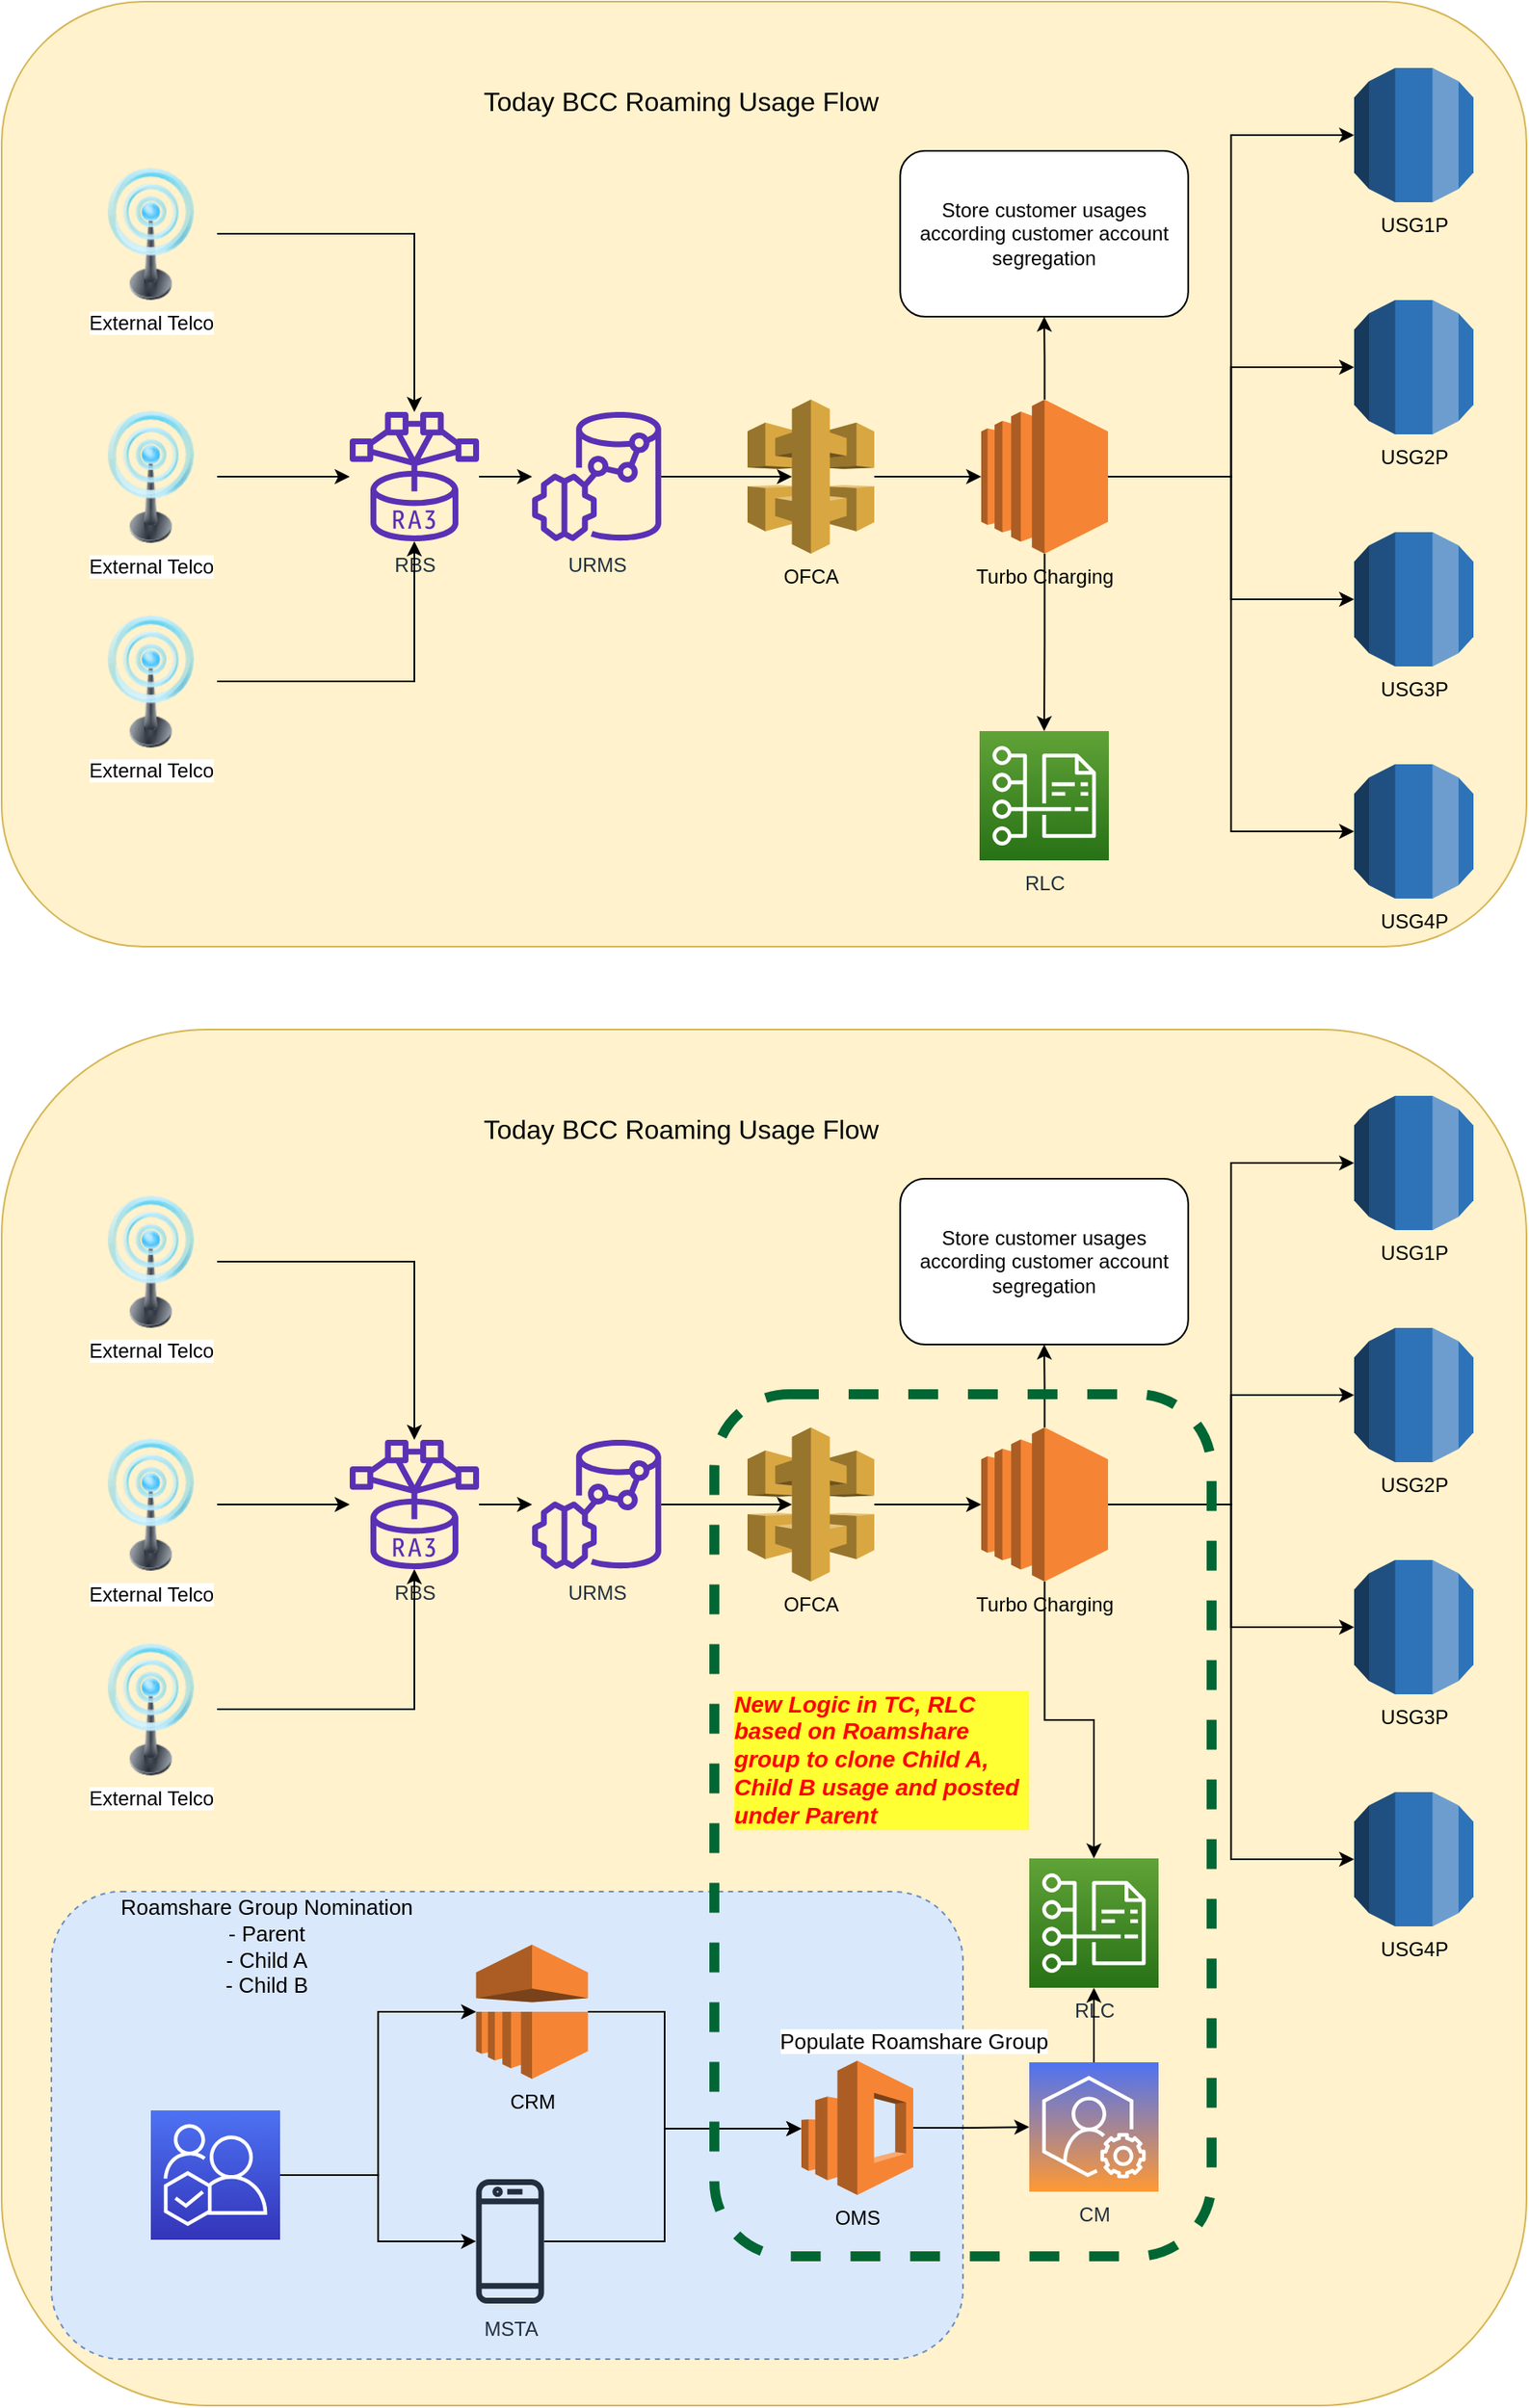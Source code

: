 <mxfile version="14.7.6" type="github">
  <diagram id="DFDUxGbwO7hl4DAkmBUZ" name="Page-1">
    <mxGraphModel dx="2125" dy="802" grid="1" gridSize="10" guides="1" tooltips="1" connect="1" arrows="1" fold="1" page="1" pageScale="1" pageWidth="850" pageHeight="1100" math="0" shadow="0">
      <root>
        <mxCell id="0" />
        <mxCell id="1" parent="0" />
        <mxCell id="1u0Bx8XpcxzSkVAnOa6Q-62" value="" style="rounded=1;whiteSpace=wrap;html=1;fillColor=#fff2cc;strokeColor=#d6b656;" vertex="1" parent="1">
          <mxGeometry x="-390" y="660" width="920" height="830" as="geometry" />
        </mxCell>
        <mxCell id="1u0Bx8XpcxzSkVAnOa6Q-63" value="USG1P" style="outlineConnect=0;dashed=0;verticalLabelPosition=bottom;verticalAlign=top;align=center;html=1;shape=mxgraph.aws3.rds;fillColor=#2E73B8;gradientColor=none;" vertex="1" parent="1">
          <mxGeometry x="426" y="700" width="72" height="81" as="geometry" />
        </mxCell>
        <mxCell id="1u0Bx8XpcxzSkVAnOa6Q-64" value="USG2P" style="outlineConnect=0;dashed=0;verticalLabelPosition=bottom;verticalAlign=top;align=center;html=1;shape=mxgraph.aws3.rds;fillColor=#2E73B8;gradientColor=none;" vertex="1" parent="1">
          <mxGeometry x="426" y="840" width="72" height="81" as="geometry" />
        </mxCell>
        <mxCell id="1u0Bx8XpcxzSkVAnOa6Q-65" value="USG3P" style="outlineConnect=0;dashed=0;verticalLabelPosition=bottom;verticalAlign=top;align=center;html=1;shape=mxgraph.aws3.rds;fillColor=#2E73B8;gradientColor=none;" vertex="1" parent="1">
          <mxGeometry x="426" y="980" width="72" height="81" as="geometry" />
        </mxCell>
        <mxCell id="1u0Bx8XpcxzSkVAnOa6Q-66" value="USG4P" style="outlineConnect=0;dashed=0;verticalLabelPosition=bottom;verticalAlign=top;align=center;html=1;shape=mxgraph.aws3.rds;fillColor=#2E73B8;gradientColor=none;" vertex="1" parent="1">
          <mxGeometry x="426" y="1120" width="72" height="81" as="geometry" />
        </mxCell>
        <mxCell id="1u0Bx8XpcxzSkVAnOa6Q-67" style="edgeStyle=orthogonalEdgeStyle;rounded=0;orthogonalLoop=1;jettySize=auto;html=1;entryX=0;entryY=0.5;entryDx=0;entryDy=0;entryPerimeter=0;" edge="1" parent="1" source="1u0Bx8XpcxzSkVAnOa6Q-72" target="1u0Bx8XpcxzSkVAnOa6Q-63">
          <mxGeometry x="-604" y="680" as="geometry" />
        </mxCell>
        <mxCell id="1u0Bx8XpcxzSkVAnOa6Q-68" style="edgeStyle=orthogonalEdgeStyle;rounded=0;orthogonalLoop=1;jettySize=auto;html=1;entryX=0;entryY=0.5;entryDx=0;entryDy=0;entryPerimeter=0;" edge="1" parent="1" source="1u0Bx8XpcxzSkVAnOa6Q-72" target="1u0Bx8XpcxzSkVAnOa6Q-64">
          <mxGeometry x="-604" y="680" as="geometry" />
        </mxCell>
        <mxCell id="1u0Bx8XpcxzSkVAnOa6Q-69" style="edgeStyle=orthogonalEdgeStyle;rounded=0;orthogonalLoop=1;jettySize=auto;html=1;entryX=0;entryY=0.5;entryDx=0;entryDy=0;entryPerimeter=0;" edge="1" parent="1" source="1u0Bx8XpcxzSkVAnOa6Q-72" target="1u0Bx8XpcxzSkVAnOa6Q-65">
          <mxGeometry x="-604" y="680" as="geometry" />
        </mxCell>
        <mxCell id="1u0Bx8XpcxzSkVAnOa6Q-70" style="edgeStyle=orthogonalEdgeStyle;rounded=0;orthogonalLoop=1;jettySize=auto;html=1;entryX=0;entryY=0.5;entryDx=0;entryDy=0;entryPerimeter=0;" edge="1" parent="1" source="1u0Bx8XpcxzSkVAnOa6Q-72" target="1u0Bx8XpcxzSkVAnOa6Q-66">
          <mxGeometry x="-604" y="680" as="geometry" />
        </mxCell>
        <mxCell id="1u0Bx8XpcxzSkVAnOa6Q-71" style="edgeStyle=orthogonalEdgeStyle;rounded=0;orthogonalLoop=1;jettySize=auto;html=1;entryX=0.5;entryY=1;entryDx=0;entryDy=0;" edge="1" parent="1" source="1u0Bx8XpcxzSkVAnOa6Q-72" target="1u0Bx8XpcxzSkVAnOa6Q-88">
          <mxGeometry relative="1" as="geometry" />
        </mxCell>
        <mxCell id="1u0Bx8XpcxzSkVAnOa6Q-72" value="Turbo Charging" style="outlineConnect=0;dashed=0;verticalLabelPosition=bottom;verticalAlign=top;align=center;html=1;shape=mxgraph.aws3.ec2;fillColor=#F58534;gradientColor=none;" vertex="1" parent="1">
          <mxGeometry x="201" y="900" width="76.5" height="93" as="geometry" />
        </mxCell>
        <mxCell id="1u0Bx8XpcxzSkVAnOa6Q-73" value="RLC" style="points=[[0,0,0],[0.25,0,0],[0.5,0,0],[0.75,0,0],[1,0,0],[0,1,0],[0.25,1,0],[0.5,1,0],[0.75,1,0],[1,1,0],[0,0.25,0],[0,0.5,0],[0,0.75,0],[1,0.25,0],[1,0.5,0],[1,0.75,0]];outlineConnect=0;fontColor=#232F3E;gradientColor=#60A337;gradientDirection=north;fillColor=#277116;strokeColor=#ffffff;dashed=0;verticalLabelPosition=bottom;verticalAlign=top;align=center;html=1;fontSize=12;fontStyle=0;aspect=fixed;shape=mxgraph.aws4.resourceIcon;resIcon=mxgraph.aws4.cost_and_usage_report;" vertex="1" parent="1">
          <mxGeometry x="230" y="1160" width="78" height="78" as="geometry" />
        </mxCell>
        <mxCell id="1u0Bx8XpcxzSkVAnOa6Q-74" style="edgeStyle=orthogonalEdgeStyle;rounded=0;orthogonalLoop=1;jettySize=auto;html=1;" edge="1" parent="1" source="1u0Bx8XpcxzSkVAnOa6Q-72" target="1u0Bx8XpcxzSkVAnOa6Q-73">
          <mxGeometry x="-604" y="680" as="geometry" />
        </mxCell>
        <mxCell id="1u0Bx8XpcxzSkVAnOa6Q-75" value="URMS" style="outlineConnect=0;fontColor=#232F3E;gradientColor=none;fillColor=#5A30B5;strokeColor=none;dashed=0;verticalLabelPosition=bottom;verticalAlign=top;align=center;html=1;fontSize=12;fontStyle=0;aspect=fixed;pointerEvents=1;shape=mxgraph.aws4.redshift_ml;" vertex="1" parent="1">
          <mxGeometry x="-70" y="907.5" width="78" height="78" as="geometry" />
        </mxCell>
        <mxCell id="1u0Bx8XpcxzSkVAnOa6Q-76" style="edgeStyle=orthogonalEdgeStyle;rounded=0;orthogonalLoop=1;jettySize=auto;html=1;" edge="1" parent="1" source="1u0Bx8XpcxzSkVAnOa6Q-77" target="1u0Bx8XpcxzSkVAnOa6Q-75">
          <mxGeometry x="-380" y="680" as="geometry" />
        </mxCell>
        <mxCell id="1u0Bx8XpcxzSkVAnOa6Q-77" value="RBS" style="outlineConnect=0;fontColor=#232F3E;gradientColor=none;fillColor=#5A30B5;strokeColor=none;dashed=0;verticalLabelPosition=bottom;verticalAlign=top;align=center;html=1;fontSize=12;fontStyle=0;aspect=fixed;pointerEvents=1;shape=mxgraph.aws4.redshift_ra3;" vertex="1" parent="1">
          <mxGeometry x="-180" y="907.5" width="78" height="78" as="geometry" />
        </mxCell>
        <mxCell id="1u0Bx8XpcxzSkVAnOa6Q-78" style="edgeStyle=orthogonalEdgeStyle;rounded=0;orthogonalLoop=1;jettySize=auto;html=1;" edge="1" parent="1" source="1u0Bx8XpcxzSkVAnOa6Q-79" target="1u0Bx8XpcxzSkVAnOa6Q-72">
          <mxGeometry x="-380" y="680" as="geometry" />
        </mxCell>
        <mxCell id="1u0Bx8XpcxzSkVAnOa6Q-79" value="OFCA" style="outlineConnect=0;dashed=0;verticalLabelPosition=bottom;verticalAlign=top;align=center;html=1;shape=mxgraph.aws3.api_gateway;fillColor=#D9A741;gradientColor=none;" vertex="1" parent="1">
          <mxGeometry x="60" y="900" width="76.5" height="93" as="geometry" />
        </mxCell>
        <mxCell id="1u0Bx8XpcxzSkVAnOa6Q-80" style="edgeStyle=orthogonalEdgeStyle;rounded=0;orthogonalLoop=1;jettySize=auto;html=1;entryX=0.35;entryY=0.5;entryDx=0;entryDy=0;entryPerimeter=0;" edge="1" parent="1" source="1u0Bx8XpcxzSkVAnOa6Q-75" target="1u0Bx8XpcxzSkVAnOa6Q-79">
          <mxGeometry x="-380" y="680" as="geometry">
            <mxPoint x="420" y="947" as="targetPoint" />
          </mxGeometry>
        </mxCell>
        <mxCell id="1u0Bx8XpcxzSkVAnOa6Q-81" style="edgeStyle=orthogonalEdgeStyle;rounded=0;orthogonalLoop=1;jettySize=auto;html=1;" edge="1" parent="1" source="1u0Bx8XpcxzSkVAnOa6Q-82" target="1u0Bx8XpcxzSkVAnOa6Q-77">
          <mxGeometry x="-380" y="680" as="geometry" />
        </mxCell>
        <mxCell id="1u0Bx8XpcxzSkVAnOa6Q-82" value="External Telco" style="image;html=1;image=img/lib/clip_art/telecommunication/Signal_tower_on_128x128.png" vertex="1" parent="1">
          <mxGeometry x="-340" y="760" width="80" height="80" as="geometry" />
        </mxCell>
        <mxCell id="1u0Bx8XpcxzSkVAnOa6Q-83" style="edgeStyle=orthogonalEdgeStyle;rounded=0;orthogonalLoop=1;jettySize=auto;html=1;" edge="1" parent="1" source="1u0Bx8XpcxzSkVAnOa6Q-84" target="1u0Bx8XpcxzSkVAnOa6Q-77">
          <mxGeometry x="-380" y="680" as="geometry" />
        </mxCell>
        <mxCell id="1u0Bx8XpcxzSkVAnOa6Q-84" value="External Telco" style="image;html=1;image=img/lib/clip_art/telecommunication/Signal_tower_on_128x128.png" vertex="1" parent="1">
          <mxGeometry x="-340" y="906.5" width="80" height="80" as="geometry" />
        </mxCell>
        <mxCell id="1u0Bx8XpcxzSkVAnOa6Q-85" style="edgeStyle=orthogonalEdgeStyle;rounded=0;orthogonalLoop=1;jettySize=auto;html=1;" edge="1" parent="1" source="1u0Bx8XpcxzSkVAnOa6Q-86" target="1u0Bx8XpcxzSkVAnOa6Q-77">
          <mxGeometry x="-380" y="680" as="geometry" />
        </mxCell>
        <mxCell id="1u0Bx8XpcxzSkVAnOa6Q-86" value="External Telco" style="image;html=1;image=img/lib/clip_art/telecommunication/Signal_tower_on_128x128.png" vertex="1" parent="1">
          <mxGeometry x="-340" y="1030" width="80" height="80" as="geometry" />
        </mxCell>
        <mxCell id="1u0Bx8XpcxzSkVAnOa6Q-87" value="&lt;font style=&quot;font-size: 16px&quot;&gt;Today BCC Roaming Usage Flow&lt;/font&gt;" style="text;html=1;strokeColor=none;fillColor=none;align=center;verticalAlign=middle;whiteSpace=wrap;rounded=0;" vertex="1" parent="1">
          <mxGeometry x="-120" y="720" width="280" as="geometry" />
        </mxCell>
        <mxCell id="1u0Bx8XpcxzSkVAnOa6Q-88" value="Store customer usages according customer account segregation" style="rounded=1;whiteSpace=wrap;html=1;" vertex="1" parent="1">
          <mxGeometry x="152.13" y="750" width="173.75" height="100" as="geometry" />
        </mxCell>
        <mxCell id="1u0Bx8XpcxzSkVAnOa6Q-89" value="" style="group" vertex="1" connectable="0" parent="1">
          <mxGeometry x="-390" y="40" width="920" height="570" as="geometry" />
        </mxCell>
        <mxCell id="1u0Bx8XpcxzSkVAnOa6Q-28" value="" style="rounded=1;whiteSpace=wrap;html=1;fillColor=#fff2cc;strokeColor=#d6b656;" vertex="1" parent="1u0Bx8XpcxzSkVAnOa6Q-89">
          <mxGeometry width="920" height="570" as="geometry" />
        </mxCell>
        <mxCell id="1u0Bx8XpcxzSkVAnOa6Q-1" value="USG1P" style="outlineConnect=0;dashed=0;verticalLabelPosition=bottom;verticalAlign=top;align=center;html=1;shape=mxgraph.aws3.rds;fillColor=#2E73B8;gradientColor=none;" vertex="1" parent="1u0Bx8XpcxzSkVAnOa6Q-89">
          <mxGeometry x="816" y="40" width="72" height="81" as="geometry" />
        </mxCell>
        <mxCell id="1u0Bx8XpcxzSkVAnOa6Q-2" value="USG2P" style="outlineConnect=0;dashed=0;verticalLabelPosition=bottom;verticalAlign=top;align=center;html=1;shape=mxgraph.aws3.rds;fillColor=#2E73B8;gradientColor=none;" vertex="1" parent="1u0Bx8XpcxzSkVAnOa6Q-89">
          <mxGeometry x="816" y="180" width="72" height="81" as="geometry" />
        </mxCell>
        <mxCell id="1u0Bx8XpcxzSkVAnOa6Q-3" value="USG3P" style="outlineConnect=0;dashed=0;verticalLabelPosition=bottom;verticalAlign=top;align=center;html=1;shape=mxgraph.aws3.rds;fillColor=#2E73B8;gradientColor=none;" vertex="1" parent="1u0Bx8XpcxzSkVAnOa6Q-89">
          <mxGeometry x="816" y="320" width="72" height="81" as="geometry" />
        </mxCell>
        <mxCell id="1u0Bx8XpcxzSkVAnOa6Q-4" value="USG4P" style="outlineConnect=0;dashed=0;verticalLabelPosition=bottom;verticalAlign=top;align=center;html=1;shape=mxgraph.aws3.rds;fillColor=#2E73B8;gradientColor=none;" vertex="1" parent="1u0Bx8XpcxzSkVAnOa6Q-89">
          <mxGeometry x="816" y="460" width="72" height="81" as="geometry" />
        </mxCell>
        <mxCell id="1u0Bx8XpcxzSkVAnOa6Q-6" style="edgeStyle=orthogonalEdgeStyle;rounded=0;orthogonalLoop=1;jettySize=auto;html=1;entryX=0;entryY=0.5;entryDx=0;entryDy=0;entryPerimeter=0;" edge="1" parent="1u0Bx8XpcxzSkVAnOa6Q-89" source="1u0Bx8XpcxzSkVAnOa6Q-5" target="1u0Bx8XpcxzSkVAnOa6Q-1">
          <mxGeometry x="-214" y="20" as="geometry" />
        </mxCell>
        <mxCell id="1u0Bx8XpcxzSkVAnOa6Q-7" style="edgeStyle=orthogonalEdgeStyle;rounded=0;orthogonalLoop=1;jettySize=auto;html=1;entryX=0;entryY=0.5;entryDx=0;entryDy=0;entryPerimeter=0;" edge="1" parent="1u0Bx8XpcxzSkVAnOa6Q-89" source="1u0Bx8XpcxzSkVAnOa6Q-5" target="1u0Bx8XpcxzSkVAnOa6Q-2">
          <mxGeometry x="-214" y="20" as="geometry" />
        </mxCell>
        <mxCell id="1u0Bx8XpcxzSkVAnOa6Q-8" style="edgeStyle=orthogonalEdgeStyle;rounded=0;orthogonalLoop=1;jettySize=auto;html=1;entryX=0;entryY=0.5;entryDx=0;entryDy=0;entryPerimeter=0;" edge="1" parent="1u0Bx8XpcxzSkVAnOa6Q-89" source="1u0Bx8XpcxzSkVAnOa6Q-5" target="1u0Bx8XpcxzSkVAnOa6Q-3">
          <mxGeometry x="-214" y="20" as="geometry" />
        </mxCell>
        <mxCell id="1u0Bx8XpcxzSkVAnOa6Q-9" style="edgeStyle=orthogonalEdgeStyle;rounded=0;orthogonalLoop=1;jettySize=auto;html=1;entryX=0;entryY=0.5;entryDx=0;entryDy=0;entryPerimeter=0;" edge="1" parent="1u0Bx8XpcxzSkVAnOa6Q-89" source="1u0Bx8XpcxzSkVAnOa6Q-5" target="1u0Bx8XpcxzSkVAnOa6Q-4">
          <mxGeometry x="-214" y="20" as="geometry" />
        </mxCell>
        <mxCell id="1u0Bx8XpcxzSkVAnOa6Q-5" value="Turbo Charging" style="outlineConnect=0;dashed=0;verticalLabelPosition=bottom;verticalAlign=top;align=center;html=1;shape=mxgraph.aws3.ec2;fillColor=#F58534;gradientColor=none;" vertex="1" parent="1u0Bx8XpcxzSkVAnOa6Q-89">
          <mxGeometry x="591" y="240" width="76.5" height="93" as="geometry" />
        </mxCell>
        <mxCell id="1u0Bx8XpcxzSkVAnOa6Q-10" value="RLC" style="points=[[0,0,0],[0.25,0,0],[0.5,0,0],[0.75,0,0],[1,0,0],[0,1,0],[0.25,1,0],[0.5,1,0],[0.75,1,0],[1,1,0],[0,0.25,0],[0,0.5,0],[0,0.75,0],[1,0.25,0],[1,0.5,0],[1,0.75,0]];outlineConnect=0;fontColor=#232F3E;gradientColor=#60A337;gradientDirection=north;fillColor=#277116;strokeColor=#ffffff;dashed=0;verticalLabelPosition=bottom;verticalAlign=top;align=center;html=1;fontSize=12;fontStyle=0;aspect=fixed;shape=mxgraph.aws4.resourceIcon;resIcon=mxgraph.aws4.cost_and_usage_report;" vertex="1" parent="1u0Bx8XpcxzSkVAnOa6Q-89">
          <mxGeometry x="590" y="440" width="78" height="78" as="geometry" />
        </mxCell>
        <mxCell id="1u0Bx8XpcxzSkVAnOa6Q-12" style="edgeStyle=orthogonalEdgeStyle;rounded=0;orthogonalLoop=1;jettySize=auto;html=1;" edge="1" parent="1u0Bx8XpcxzSkVAnOa6Q-89" source="1u0Bx8XpcxzSkVAnOa6Q-5" target="1u0Bx8XpcxzSkVAnOa6Q-10">
          <mxGeometry x="-214" y="20" as="geometry" />
        </mxCell>
        <mxCell id="1u0Bx8XpcxzSkVAnOa6Q-13" value="URMS" style="outlineConnect=0;fontColor=#232F3E;gradientColor=none;fillColor=#5A30B5;strokeColor=none;dashed=0;verticalLabelPosition=bottom;verticalAlign=top;align=center;html=1;fontSize=12;fontStyle=0;aspect=fixed;pointerEvents=1;shape=mxgraph.aws4.redshift_ml;" vertex="1" parent="1u0Bx8XpcxzSkVAnOa6Q-89">
          <mxGeometry x="320" y="247.5" width="78" height="78" as="geometry" />
        </mxCell>
        <mxCell id="1u0Bx8XpcxzSkVAnOa6Q-16" style="edgeStyle=orthogonalEdgeStyle;rounded=0;orthogonalLoop=1;jettySize=auto;html=1;" edge="1" parent="1u0Bx8XpcxzSkVAnOa6Q-89" source="1u0Bx8XpcxzSkVAnOa6Q-15" target="1u0Bx8XpcxzSkVAnOa6Q-13">
          <mxGeometry x="10" y="20" as="geometry" />
        </mxCell>
        <mxCell id="1u0Bx8XpcxzSkVAnOa6Q-15" value="RBS" style="outlineConnect=0;fontColor=#232F3E;gradientColor=none;fillColor=#5A30B5;strokeColor=none;dashed=0;verticalLabelPosition=bottom;verticalAlign=top;align=center;html=1;fontSize=12;fontStyle=0;aspect=fixed;pointerEvents=1;shape=mxgraph.aws4.redshift_ra3;" vertex="1" parent="1u0Bx8XpcxzSkVAnOa6Q-89">
          <mxGeometry x="210" y="247.5" width="78" height="78" as="geometry" />
        </mxCell>
        <mxCell id="1u0Bx8XpcxzSkVAnOa6Q-19" style="edgeStyle=orthogonalEdgeStyle;rounded=0;orthogonalLoop=1;jettySize=auto;html=1;" edge="1" parent="1u0Bx8XpcxzSkVAnOa6Q-89" source="1u0Bx8XpcxzSkVAnOa6Q-18" target="1u0Bx8XpcxzSkVAnOa6Q-5">
          <mxGeometry x="10" y="20" as="geometry" />
        </mxCell>
        <mxCell id="1u0Bx8XpcxzSkVAnOa6Q-18" value="OFCA" style="outlineConnect=0;dashed=0;verticalLabelPosition=bottom;verticalAlign=top;align=center;html=1;shape=mxgraph.aws3.api_gateway;fillColor=#D9A741;gradientColor=none;" vertex="1" parent="1u0Bx8XpcxzSkVAnOa6Q-89">
          <mxGeometry x="450" y="240" width="76.5" height="93" as="geometry" />
        </mxCell>
        <mxCell id="1u0Bx8XpcxzSkVAnOa6Q-17" style="edgeStyle=orthogonalEdgeStyle;rounded=0;orthogonalLoop=1;jettySize=auto;html=1;entryX=0.35;entryY=0.5;entryDx=0;entryDy=0;entryPerimeter=0;" edge="1" parent="1u0Bx8XpcxzSkVAnOa6Q-89" source="1u0Bx8XpcxzSkVAnOa6Q-13" target="1u0Bx8XpcxzSkVAnOa6Q-18">
          <mxGeometry x="10" y="20" as="geometry">
            <mxPoint x="810" y="287" as="targetPoint" />
          </mxGeometry>
        </mxCell>
        <mxCell id="1u0Bx8XpcxzSkVAnOa6Q-24" style="edgeStyle=orthogonalEdgeStyle;rounded=0;orthogonalLoop=1;jettySize=auto;html=1;" edge="1" parent="1u0Bx8XpcxzSkVAnOa6Q-89" source="1u0Bx8XpcxzSkVAnOa6Q-20" target="1u0Bx8XpcxzSkVAnOa6Q-15">
          <mxGeometry x="10" y="20" as="geometry" />
        </mxCell>
        <mxCell id="1u0Bx8XpcxzSkVAnOa6Q-20" value="External Telco" style="image;html=1;image=img/lib/clip_art/telecommunication/Signal_tower_on_128x128.png" vertex="1" parent="1u0Bx8XpcxzSkVAnOa6Q-89">
          <mxGeometry x="50" y="100" width="80" height="80" as="geometry" />
        </mxCell>
        <mxCell id="1u0Bx8XpcxzSkVAnOa6Q-25" style="edgeStyle=orthogonalEdgeStyle;rounded=0;orthogonalLoop=1;jettySize=auto;html=1;" edge="1" parent="1u0Bx8XpcxzSkVAnOa6Q-89" source="1u0Bx8XpcxzSkVAnOa6Q-21" target="1u0Bx8XpcxzSkVAnOa6Q-15">
          <mxGeometry x="10" y="20" as="geometry" />
        </mxCell>
        <mxCell id="1u0Bx8XpcxzSkVAnOa6Q-21" value="External Telco" style="image;html=1;image=img/lib/clip_art/telecommunication/Signal_tower_on_128x128.png" vertex="1" parent="1u0Bx8XpcxzSkVAnOa6Q-89">
          <mxGeometry x="50" y="246.5" width="80" height="80" as="geometry" />
        </mxCell>
        <mxCell id="1u0Bx8XpcxzSkVAnOa6Q-26" style="edgeStyle=orthogonalEdgeStyle;rounded=0;orthogonalLoop=1;jettySize=auto;html=1;" edge="1" parent="1u0Bx8XpcxzSkVAnOa6Q-89" source="1u0Bx8XpcxzSkVAnOa6Q-22" target="1u0Bx8XpcxzSkVAnOa6Q-15">
          <mxGeometry x="10" y="20" as="geometry" />
        </mxCell>
        <mxCell id="1u0Bx8XpcxzSkVAnOa6Q-22" value="External Telco" style="image;html=1;image=img/lib/clip_art/telecommunication/Signal_tower_on_128x128.png" vertex="1" parent="1u0Bx8XpcxzSkVAnOa6Q-89">
          <mxGeometry x="50" y="370" width="80" height="80" as="geometry" />
        </mxCell>
        <mxCell id="1u0Bx8XpcxzSkVAnOa6Q-29" value="&lt;font style=&quot;font-size: 16px&quot;&gt;Today BCC Roaming Usage Flow&lt;/font&gt;" style="text;html=1;strokeColor=none;fillColor=none;align=center;verticalAlign=middle;whiteSpace=wrap;rounded=0;" vertex="1" parent="1u0Bx8XpcxzSkVAnOa6Q-89">
          <mxGeometry x="270" y="60" width="280" as="geometry" />
        </mxCell>
        <mxCell id="1u0Bx8XpcxzSkVAnOa6Q-59" value="Store customer usages according customer account segregation" style="rounded=1;whiteSpace=wrap;html=1;" vertex="1" parent="1u0Bx8XpcxzSkVAnOa6Q-89">
          <mxGeometry x="542.13" y="90" width="173.75" height="100" as="geometry" />
        </mxCell>
        <mxCell id="1u0Bx8XpcxzSkVAnOa6Q-61" style="edgeStyle=orthogonalEdgeStyle;rounded=0;orthogonalLoop=1;jettySize=auto;html=1;entryX=0.5;entryY=1;entryDx=0;entryDy=0;" edge="1" parent="1u0Bx8XpcxzSkVAnOa6Q-89" source="1u0Bx8XpcxzSkVAnOa6Q-5" target="1u0Bx8XpcxzSkVAnOa6Q-59">
          <mxGeometry relative="1" as="geometry" />
        </mxCell>
        <mxCell id="1u0Bx8XpcxzSkVAnOa6Q-101" value="" style="group" vertex="1" connectable="0" parent="1">
          <mxGeometry x="-360" y="1180" width="550" height="282" as="geometry" />
        </mxCell>
        <mxCell id="1u0Bx8XpcxzSkVAnOa6Q-99" value="" style="rounded=1;whiteSpace=wrap;html=1;dashed=1;fillColor=#dae8fc;strokeColor=#6c8ebf;" vertex="1" parent="1u0Bx8XpcxzSkVAnOa6Q-101">
          <mxGeometry width="550" height="282" as="geometry" />
        </mxCell>
        <mxCell id="1u0Bx8XpcxzSkVAnOa6Q-90" value="CRM" style="outlineConnect=0;dashed=0;verticalLabelPosition=bottom;verticalAlign=top;align=center;html=1;shape=mxgraph.aws3.emr;fillColor=#F58534;gradientColor=none;" vertex="1" parent="1u0Bx8XpcxzSkVAnOa6Q-101">
          <mxGeometry x="256.25" y="32" width="67.5" height="81" as="geometry" />
        </mxCell>
        <mxCell id="1u0Bx8XpcxzSkVAnOa6Q-94" style="edgeStyle=orthogonalEdgeStyle;rounded=0;orthogonalLoop=1;jettySize=auto;html=1;entryX=0;entryY=0.5;entryDx=0;entryDy=0;entryPerimeter=0;" edge="1" parent="1u0Bx8XpcxzSkVAnOa6Q-101" source="1u0Bx8XpcxzSkVAnOa6Q-91" target="1u0Bx8XpcxzSkVAnOa6Q-90">
          <mxGeometry relative="1" as="geometry" />
        </mxCell>
        <mxCell id="1u0Bx8XpcxzSkVAnOa6Q-91" value="" style="points=[[0,0,0],[0.25,0,0],[0.5,0,0],[0.75,0,0],[1,0,0],[0,1,0],[0.25,1,0],[0.5,1,0],[0.75,1,0],[1,1,0],[0,0.25,0],[0,0.5,0],[0,0.75,0],[1,0.25,0],[1,0.5,0],[1,0.75,0]];outlineConnect=0;fontColor=#232F3E;gradientColor=#4D72F3;gradientDirection=north;fillColor=#3334B9;strokeColor=#ffffff;dashed=0;verticalLabelPosition=bottom;verticalAlign=top;align=center;html=1;fontSize=12;fontStyle=0;aspect=fixed;shape=mxgraph.aws4.resourceIcon;resIcon=mxgraph.aws4.iq;" vertex="1" parent="1u0Bx8XpcxzSkVAnOa6Q-101">
          <mxGeometry x="60" y="132" width="78" height="78" as="geometry" />
        </mxCell>
        <mxCell id="1u0Bx8XpcxzSkVAnOa6Q-93" value="MSTA" style="outlineConnect=0;fontColor=#232F3E;gradientColor=none;fillColor=#232F3E;strokeColor=none;dashed=0;verticalLabelPosition=bottom;verticalAlign=top;align=center;html=1;fontSize=12;fontStyle=0;aspect=fixed;pointerEvents=1;shape=mxgraph.aws4.mobile_client;" vertex="1" parent="1u0Bx8XpcxzSkVAnOa6Q-101">
          <mxGeometry x="256.25" y="172" width="41" height="78" as="geometry" />
        </mxCell>
        <mxCell id="1u0Bx8XpcxzSkVAnOa6Q-95" style="edgeStyle=orthogonalEdgeStyle;rounded=0;orthogonalLoop=1;jettySize=auto;html=1;" edge="1" parent="1u0Bx8XpcxzSkVAnOa6Q-101" source="1u0Bx8XpcxzSkVAnOa6Q-91" target="1u0Bx8XpcxzSkVAnOa6Q-93">
          <mxGeometry relative="1" as="geometry" />
        </mxCell>
        <mxCell id="1u0Bx8XpcxzSkVAnOa6Q-96" value="OMS" style="outlineConnect=0;dashed=0;verticalLabelPosition=bottom;verticalAlign=top;align=center;html=1;shape=mxgraph.aws3.elasticsearch_service;fillColor=#F58534;gradientColor=none;" vertex="1" parent="1u0Bx8XpcxzSkVAnOa6Q-101">
          <mxGeometry x="452.5" y="102" width="67.5" height="81" as="geometry" />
        </mxCell>
        <mxCell id="1u0Bx8XpcxzSkVAnOa6Q-97" style="edgeStyle=orthogonalEdgeStyle;rounded=0;orthogonalLoop=1;jettySize=auto;html=1;" edge="1" parent="1u0Bx8XpcxzSkVAnOa6Q-101" source="1u0Bx8XpcxzSkVAnOa6Q-90" target="1u0Bx8XpcxzSkVAnOa6Q-96">
          <mxGeometry relative="1" as="geometry">
            <Array as="points">
              <mxPoint x="370" y="73" />
              <mxPoint x="370" y="143" />
            </Array>
          </mxGeometry>
        </mxCell>
        <mxCell id="1u0Bx8XpcxzSkVAnOa6Q-98" style="edgeStyle=orthogonalEdgeStyle;rounded=0;orthogonalLoop=1;jettySize=auto;html=1;" edge="1" parent="1u0Bx8XpcxzSkVAnOa6Q-101" source="1u0Bx8XpcxzSkVAnOa6Q-93" target="1u0Bx8XpcxzSkVAnOa6Q-96">
          <mxGeometry relative="1" as="geometry">
            <Array as="points">
              <mxPoint x="370" y="211" />
              <mxPoint x="370" y="143" />
            </Array>
          </mxGeometry>
        </mxCell>
        <mxCell id="1u0Bx8XpcxzSkVAnOa6Q-100" value="&lt;font style=&quot;font-size: 13px&quot;&gt;Roamshare Group Nomination&lt;br&gt;- Parent&lt;br&gt;- Child A&lt;br&gt;- Child B&lt;br&gt;&lt;/font&gt;" style="text;html=1;strokeColor=none;fillColor=none;align=center;verticalAlign=middle;whiteSpace=wrap;rounded=0;dashed=1;" vertex="1" parent="1u0Bx8XpcxzSkVAnOa6Q-101">
          <mxGeometry x="40" y="23" width="180" height="20" as="geometry" />
        </mxCell>
        <mxCell id="1u0Bx8XpcxzSkVAnOa6Q-105" style="edgeStyle=orthogonalEdgeStyle;rounded=0;orthogonalLoop=1;jettySize=auto;html=1;" edge="1" parent="1" source="1u0Bx8XpcxzSkVAnOa6Q-103" target="1u0Bx8XpcxzSkVAnOa6Q-73">
          <mxGeometry relative="1" as="geometry" />
        </mxCell>
        <mxCell id="1u0Bx8XpcxzSkVAnOa6Q-108" value="Populate Roamshare Group" style="edgeLabel;html=1;align=center;verticalAlign=middle;resizable=0;points=[];fontSize=13;" vertex="1" connectable="0" parent="1u0Bx8XpcxzSkVAnOa6Q-105">
          <mxGeometry x="-0.378" y="3" relative="1" as="geometry">
            <mxPoint x="-106" y="1" as="offset" />
          </mxGeometry>
        </mxCell>
        <mxCell id="1u0Bx8XpcxzSkVAnOa6Q-103" value="CM" style="points=[[0,0,0],[0.25,0,0],[0.5,0,0],[0.75,0,0],[1,0,0],[0,1,0],[0.25,1,0],[0.5,1,0],[0.75,1,0],[1,1,0],[0,0.25,0],[0,0.5,0],[0,0.75,0],[1,0.25,0],[1,0.5,0],[1,0.75,0]];outlineConnect=0;fontColor=#232F3E;gradientColor=#4D72F3;gradientDirection=north;strokeColor=#ffffff;dashed=0;verticalLabelPosition=bottom;verticalAlign=top;align=center;html=1;fontSize=12;fontStyle=0;aspect=fixed;shape=mxgraph.aws4.resourceIcon;resIcon=mxgraph.aws4.support;fillColor=#FF9933;" vertex="1" parent="1">
          <mxGeometry x="230" y="1283" width="78" height="78" as="geometry" />
        </mxCell>
        <mxCell id="1u0Bx8XpcxzSkVAnOa6Q-104" style="edgeStyle=orthogonalEdgeStyle;rounded=0;orthogonalLoop=1;jettySize=auto;html=1;" edge="1" parent="1" source="1u0Bx8XpcxzSkVAnOa6Q-96" target="1u0Bx8XpcxzSkVAnOa6Q-103">
          <mxGeometry relative="1" as="geometry" />
        </mxCell>
        <mxCell id="1u0Bx8XpcxzSkVAnOa6Q-111" value="" style="rounded=1;whiteSpace=wrap;html=1;dashed=1;fontSize=13;fillColor=none;strokeWidth=6;strokeColor=#006633;" vertex="1" parent="1">
          <mxGeometry x="40" y="880" width="300" height="520" as="geometry" />
        </mxCell>
        <mxCell id="1u0Bx8XpcxzSkVAnOa6Q-112" value="&lt;i&gt;&lt;font color=&quot;#ff0000&quot;&gt;&lt;b&gt;New Logic in TC, RLC based on Roamshare group to clone Child A, Child B usage and posted under Parent&lt;/b&gt;&lt;/font&gt;&lt;/i&gt;" style="text;html=1;strokeColor=none;fillColor=none;align=left;verticalAlign=middle;whiteSpace=wrap;rounded=0;dashed=1;fontSize=14;labelBackgroundColor=#FFFF33;" vertex="1" parent="1">
          <mxGeometry x="50" y="1060" width="180" height="80" as="geometry" />
        </mxCell>
      </root>
    </mxGraphModel>
  </diagram>
</mxfile>
